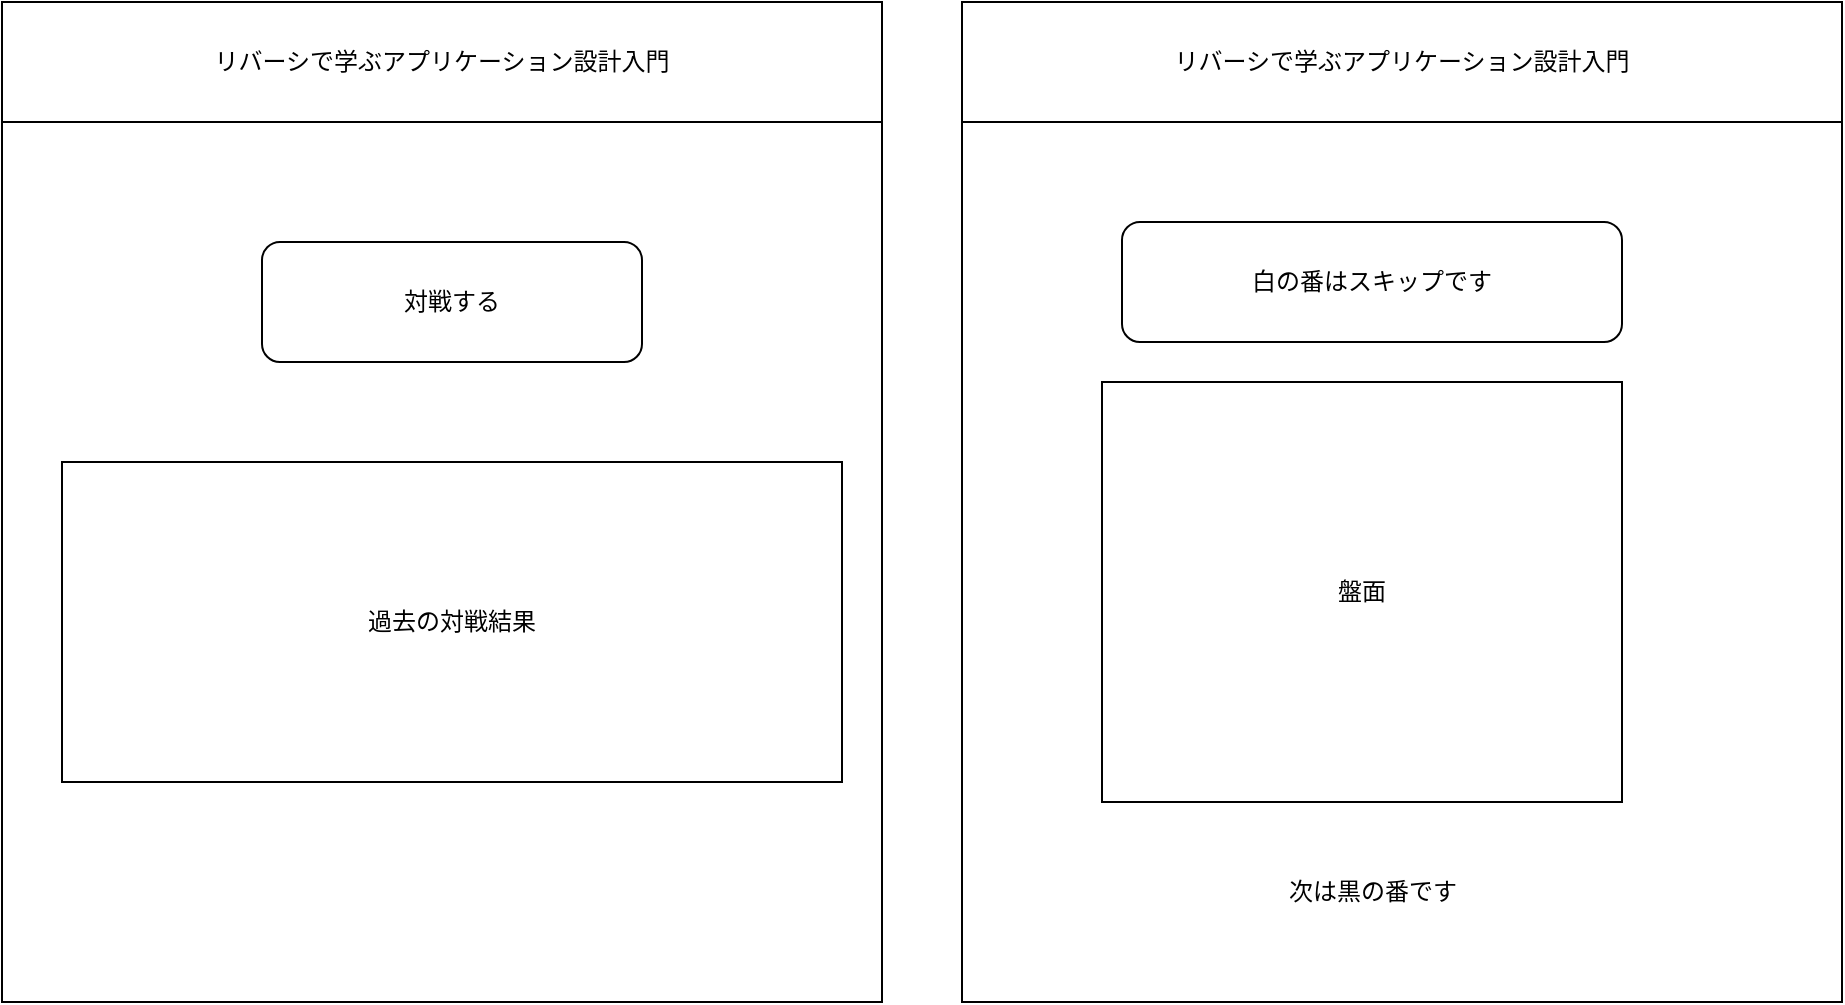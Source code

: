 <mxfile>
    <diagram id="HIm6Rd_oz2yN18nNA8EC" name="ページ1">
        <mxGraphModel dx="750" dy="575" grid="1" gridSize="10" guides="1" tooltips="1" connect="1" arrows="1" fold="1" page="1" pageScale="1" pageWidth="827" pageHeight="1169" math="0" shadow="0">
            <root>
                <mxCell id="0"/>
                <mxCell id="1" parent="0"/>
                <mxCell id="2" value="" style="rounded=0;whiteSpace=wrap;html=1;" vertex="1" parent="1">
                    <mxGeometry x="70" y="10" width="440" height="500" as="geometry"/>
                </mxCell>
                <mxCell id="3" value="リバーシで学ぶアプリケーション設計入門" style="rounded=0;whiteSpace=wrap;html=1;" vertex="1" parent="1">
                    <mxGeometry x="70" y="10" width="440" height="60" as="geometry"/>
                </mxCell>
                <mxCell id="4" value="対戦する" style="rounded=1;whiteSpace=wrap;html=1;" vertex="1" parent="1">
                    <mxGeometry x="200" y="130" width="190" height="60" as="geometry"/>
                </mxCell>
                <mxCell id="5" value="過去の対戦結果" style="rounded=0;whiteSpace=wrap;html=1;" vertex="1" parent="1">
                    <mxGeometry x="100" y="240" width="390" height="160" as="geometry"/>
                </mxCell>
                <mxCell id="7" value="" style="rounded=0;whiteSpace=wrap;html=1;" vertex="1" parent="1">
                    <mxGeometry x="550" y="10" width="440" height="500" as="geometry"/>
                </mxCell>
                <mxCell id="8" value="リバーシで学ぶアプリケーション設計入門" style="rounded=0;whiteSpace=wrap;html=1;" vertex="1" parent="1">
                    <mxGeometry x="550" y="10" width="440" height="60" as="geometry"/>
                </mxCell>
                <mxCell id="9" value="白の番はスキップです" style="rounded=1;whiteSpace=wrap;html=1;" vertex="1" parent="1">
                    <mxGeometry x="630" y="120" width="250" height="60" as="geometry"/>
                </mxCell>
                <mxCell id="10" value="盤面" style="rounded=0;whiteSpace=wrap;html=1;" vertex="1" parent="1">
                    <mxGeometry x="620" y="200" width="260" height="210" as="geometry"/>
                </mxCell>
                <mxCell id="11" value="次は黒の番です" style="text;html=1;strokeColor=none;fillColor=none;align=center;verticalAlign=middle;whiteSpace=wrap;rounded=0;" vertex="1" parent="1">
                    <mxGeometry x="707.5" y="440" width="95" height="30" as="geometry"/>
                </mxCell>
            </root>
        </mxGraphModel>
    </diagram>
</mxfile>